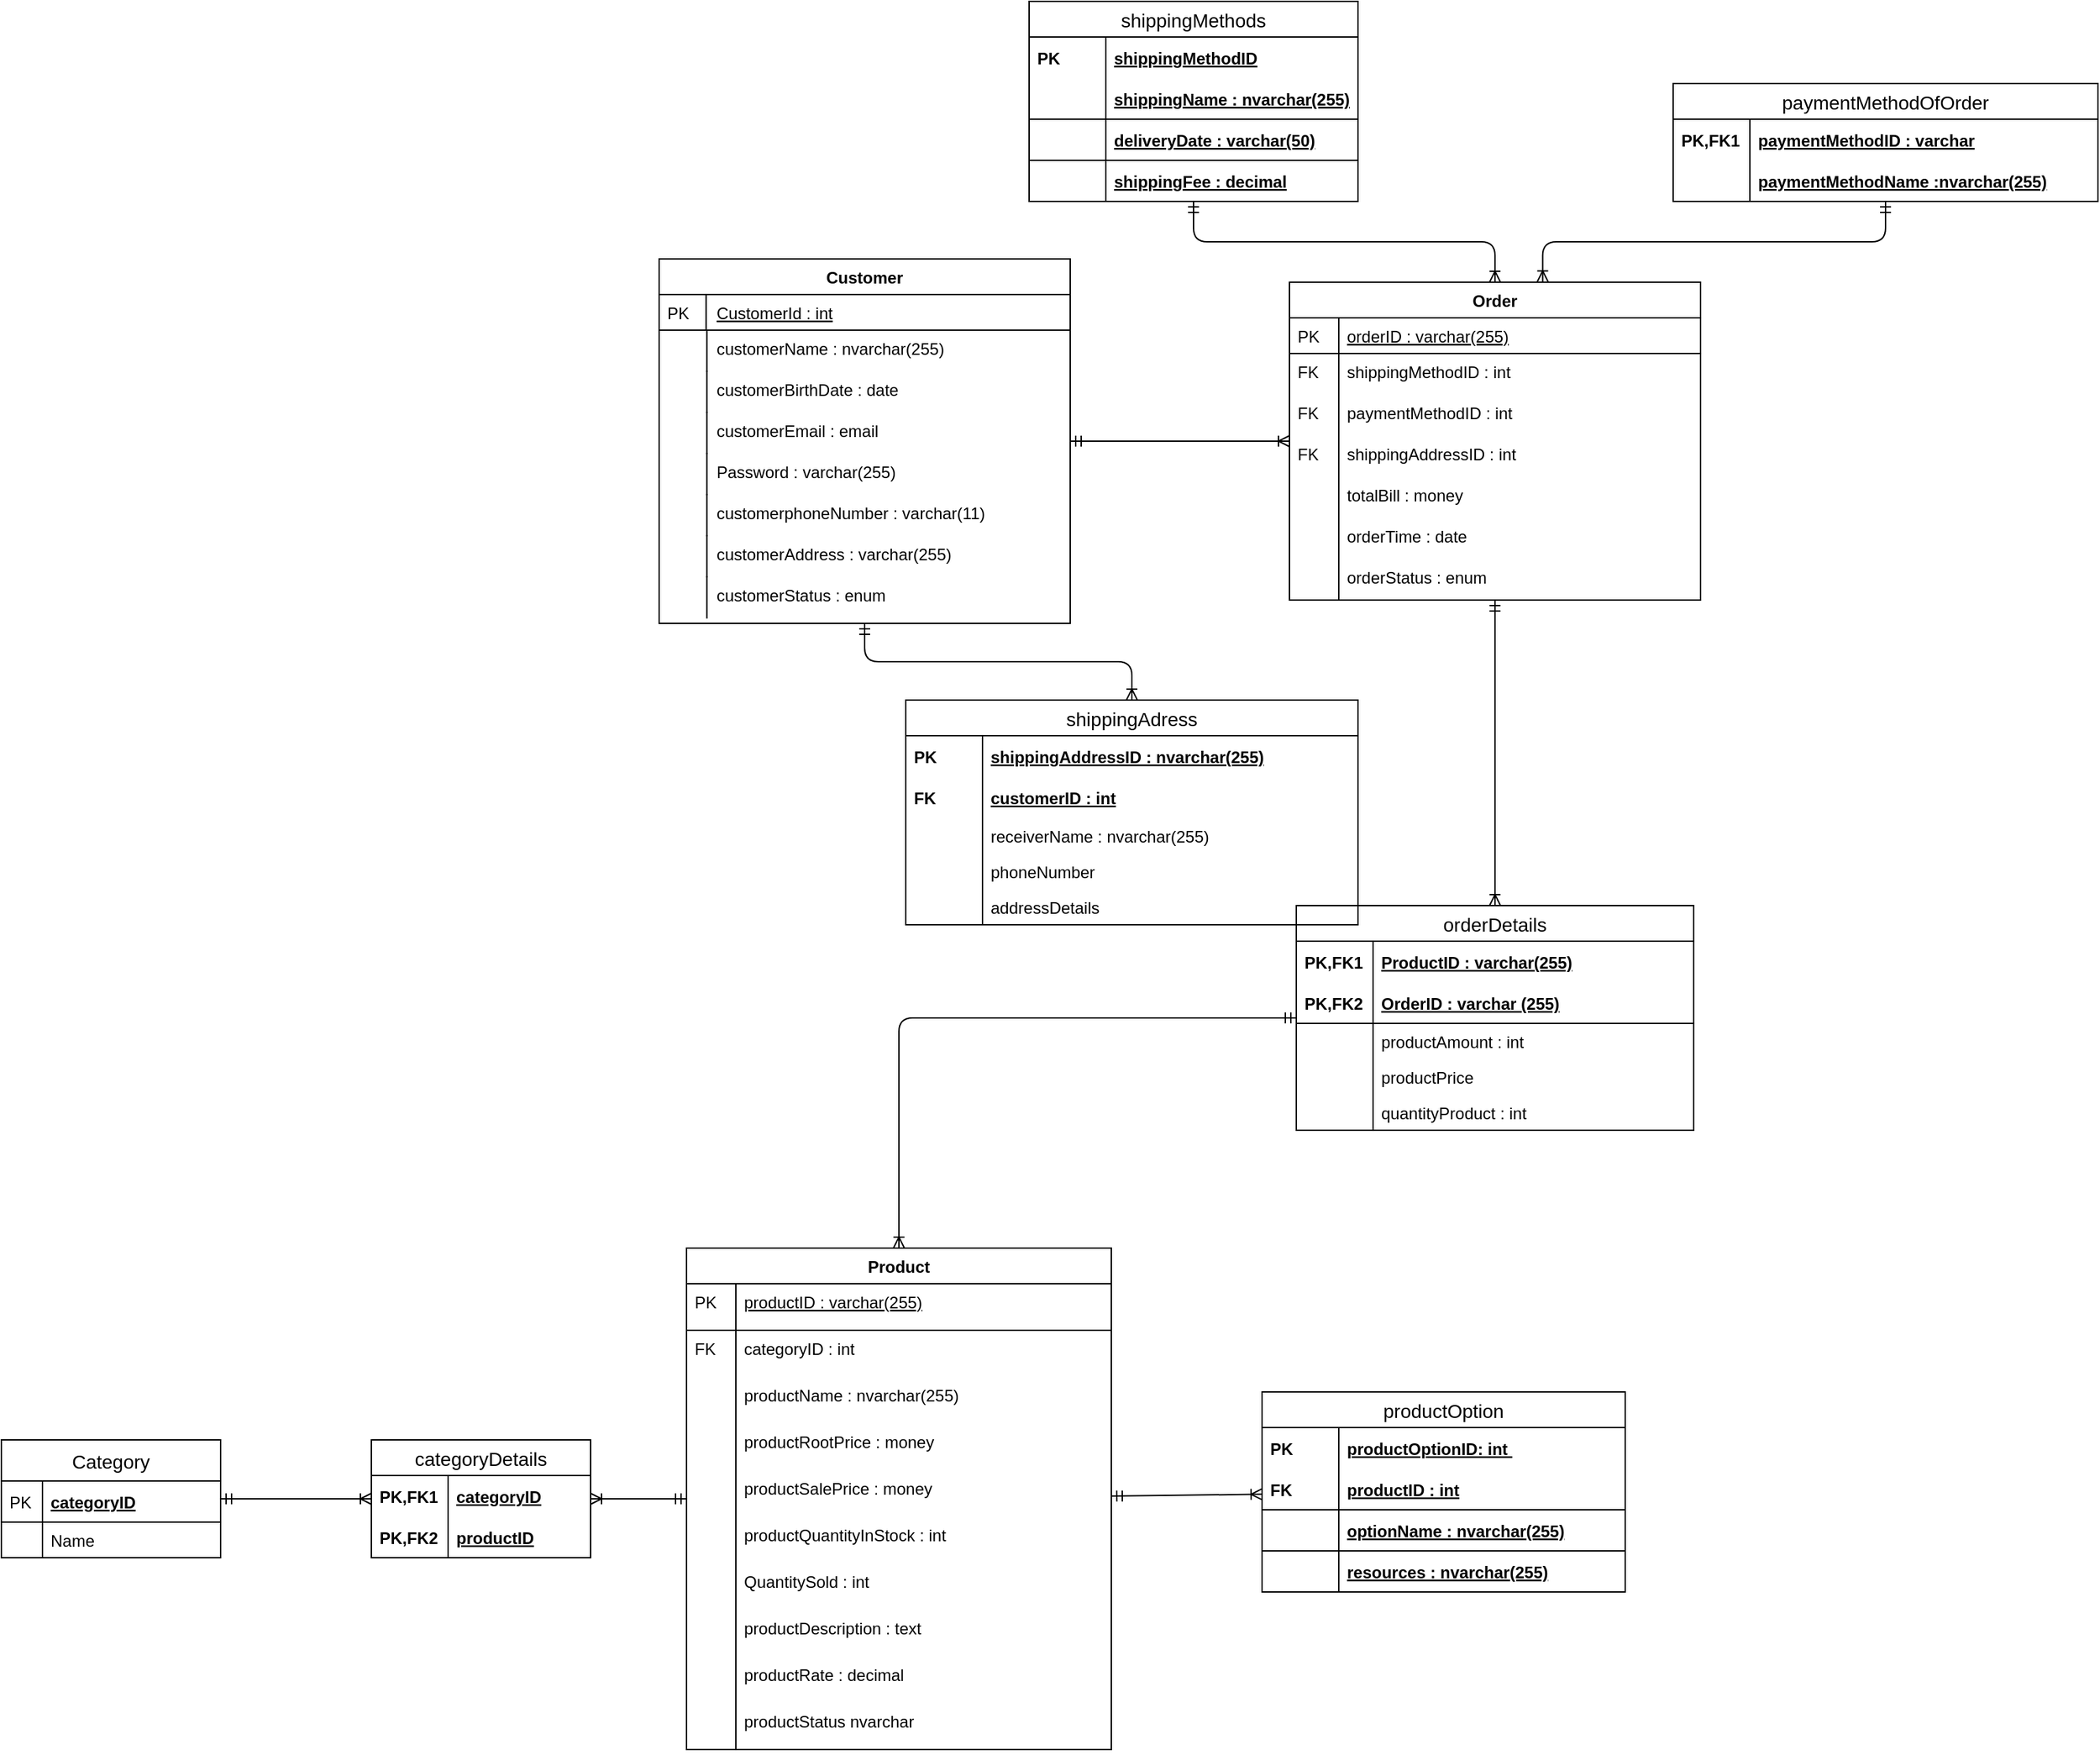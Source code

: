 <mxfile version="13.2.1" type="device"><diagram id="C5RBs43oDa-KdzZeNtuy" name="Page-1"><mxGraphModel dx="1865" dy="1749" grid="1" gridSize="10" guides="1" tooltips="1" connect="1" arrows="1" fold="1" page="1" pageScale="1" pageWidth="827" pageHeight="1169" math="0" shadow="0"><root><mxCell id="WIyWlLk6GJQsqaUBKTNV-0"/><mxCell id="WIyWlLk6GJQsqaUBKTNV-1" parent="WIyWlLk6GJQsqaUBKTNV-0"/><mxCell id="WMQGROiVIfGC3DNUxGDi-38" value="" style="fontSize=12;html=1;endArrow=ERoneToMany;startArrow=ERmandOne;" parent="WIyWlLk6GJQsqaUBKTNV-1" source="zkfFHV4jXpPFQw0GAbJ--64" target="WMQGROiVIfGC3DNUxGDi-5" edge="1"><mxGeometry width="100" height="100" relative="1" as="geometry"><mxPoint x="500" y="887.5" as="sourcePoint"/><mxPoint x="1130" y="753" as="targetPoint"/></mxGeometry></mxCell><mxCell id="WMQGROiVIfGC3DNUxGDi-39" value="" style="edgeStyle=orthogonalEdgeStyle;fontSize=12;html=1;endArrow=ERoneToMany;startArrow=ERmandOne;" parent="WIyWlLk6GJQsqaUBKTNV-1" source="zkfFHV4jXpPFQw0GAbJ--56" target="-E2E4TEvDusjsi0nTUUZ-124" edge="1"><mxGeometry width="100" height="100" relative="1" as="geometry"><mxPoint x="935" y="700" as="sourcePoint"/><mxPoint x="920" y="406" as="targetPoint"/></mxGeometry></mxCell><mxCell id="WMQGROiVIfGC3DNUxGDi-62" value="" style="edgeStyle=entityRelationEdgeStyle;fontSize=12;html=1;endArrow=ERoneToMany;startArrow=ERmandOne;" parent="WIyWlLk6GJQsqaUBKTNV-1" source="zkfFHV4jXpPFQw0GAbJ--51" target="zkfFHV4jXpPFQw0GAbJ--56" edge="1"><mxGeometry width="100" height="100" relative="1" as="geometry"><mxPoint x="340" y="265" as="sourcePoint"/><mxPoint x="340" y="529" as="targetPoint"/></mxGeometry></mxCell><mxCell id="PItpt4KASZyZcoR3BOEQ-0" value="" style="edgeStyle=orthogonalEdgeStyle;fontSize=12;html=1;endArrow=ERoneToMany;startArrow=ERmandOne;" parent="WIyWlLk6GJQsqaUBKTNV-1" source="okt9WT-uPwwBPnHvisgl-25" target="2pfRWvtpmBlhrLZadTby-12" edge="1"><mxGeometry width="100" height="100" relative="1" as="geometry"><mxPoint x="625" y="709" as="sourcePoint"/><mxPoint x="-70" y="805" as="targetPoint"/></mxGeometry></mxCell><mxCell id="PItpt4KASZyZcoR3BOEQ-1" value="" style="edgeStyle=orthogonalEdgeStyle;fontSize=12;html=1;endArrow=ERoneToMany;startArrow=ERmandOne;" parent="WIyWlLk6GJQsqaUBKTNV-1" source="-E2E4TEvDusjsi0nTUUZ-124" target="zkfFHV4jXpPFQw0GAbJ--64" edge="1"><mxGeometry width="100" height="100" relative="1" as="geometry"><mxPoint x="925" y="5" as="sourcePoint"/><mxPoint x="920" y="344" as="targetPoint"/></mxGeometry></mxCell><mxCell id="-EwZ09za-HjeW44qFJrd-81" value="" style="edgeStyle=orthogonalEdgeStyle;fontSize=12;html=1;endArrow=ERoneToMany;startArrow=ERmandOne;" parent="WIyWlLk6GJQsqaUBKTNV-1" source="okt9WT-uPwwBPnHvisgl-59" target="zkfFHV4jXpPFQw0GAbJ--56" edge="1"><mxGeometry width="100" height="100" relative="1" as="geometry"><mxPoint x="770" as="sourcePoint"/><mxPoint x="800" y="-150" as="targetPoint"/></mxGeometry></mxCell><mxCell id="-EwZ09za-HjeW44qFJrd-82" value="" style="edgeStyle=orthogonalEdgeStyle;fontSize=12;html=1;endArrow=ERoneToMany;startArrow=ERmandOne;entryX=0.616;entryY=-0.001;entryDx=0;entryDy=0;entryPerimeter=0;" parent="WIyWlLk6GJQsqaUBKTNV-1" source="-E2E4TEvDusjsi0nTUUZ-51" target="zkfFHV4jXpPFQw0GAbJ--56" edge="1"><mxGeometry width="100" height="100" relative="1" as="geometry"><mxPoint x="310" y="-457" as="sourcePoint"/><mxPoint x="620" y="-230" as="targetPoint"/></mxGeometry></mxCell><mxCell id="2pfRWvtpmBlhrLZadTby-19" value="" style="edgeStyle=entityRelationEdgeStyle;fontSize=12;html=1;endArrow=ERoneToMany;startArrow=ERmandOne;" parent="WIyWlLk6GJQsqaUBKTNV-1" source="zkfFHV4jXpPFQw0GAbJ--64" target="2pfRWvtpmBlhrLZadTby-12" edge="1"><mxGeometry width="100" height="100" relative="1" as="geometry"><mxPoint x="-200" y="815" as="sourcePoint"/><mxPoint x="-40" y="813" as="targetPoint"/></mxGeometry></mxCell><mxCell id="okt9WT-uPwwBPnHvisgl-59" value="shippingMethods" style="swimlane;fontStyle=0;childLayout=stackLayout;horizontal=1;startSize=26;horizontalStack=0;resizeParent=1;resizeParentMax=0;resizeLast=0;collapsible=1;marginBottom=0;align=center;fontSize=14;" parent="WIyWlLk6GJQsqaUBKTNV-1" vertex="1"><mxGeometry x="270" y="-430" width="240" height="146" as="geometry"/></mxCell><mxCell id="okt9WT-uPwwBPnHvisgl-60" value="shippingMethodID" style="shape=partialRectangle;top=0;left=0;right=0;bottom=0;align=left;verticalAlign=middle;fillColor=none;spacingLeft=60;spacingRight=4;overflow=hidden;rotatable=0;points=[[0,0.5],[1,0.5]];portConstraint=eastwest;dropTarget=0;fontStyle=5;fontSize=12;" parent="okt9WT-uPwwBPnHvisgl-59" vertex="1"><mxGeometry y="26" width="240" height="30" as="geometry"/></mxCell><mxCell id="okt9WT-uPwwBPnHvisgl-61" value="PK" style="shape=partialRectangle;fontStyle=1;top=0;left=0;bottom=0;fillColor=none;align=left;verticalAlign=middle;spacingLeft=4;spacingRight=4;overflow=hidden;rotatable=0;points=[];portConstraint=eastwest;part=1;fontSize=12;" parent="okt9WT-uPwwBPnHvisgl-60" vertex="1" connectable="0"><mxGeometry width="56" height="30" as="geometry"/></mxCell><mxCell id="-EwZ09za-HjeW44qFJrd-79" value="shippingName : nvarchar(255)" style="shape=partialRectangle;top=0;left=0;right=0;bottom=1;align=left;verticalAlign=middle;fillColor=none;spacingLeft=60;spacingRight=4;overflow=hidden;rotatable=0;points=[[0,0.5],[1,0.5]];portConstraint=eastwest;dropTarget=0;fontStyle=5;fontSize=12;" parent="okt9WT-uPwwBPnHvisgl-59" vertex="1"><mxGeometry y="56" width="240" height="30" as="geometry"/></mxCell><mxCell id="-EwZ09za-HjeW44qFJrd-80" value="" style="shape=partialRectangle;fontStyle=1;top=0;left=0;bottom=0;fillColor=none;align=left;verticalAlign=middle;spacingLeft=4;spacingRight=4;overflow=hidden;rotatable=0;points=[];portConstraint=eastwest;part=1;fontSize=12;" parent="-EwZ09za-HjeW44qFJrd-79" vertex="1" connectable="0"><mxGeometry width="56" height="30" as="geometry"/></mxCell><mxCell id="-EwZ09za-HjeW44qFJrd-71" value="deliveryDate : varchar(50)" style="shape=partialRectangle;top=0;left=0;right=0;bottom=1;align=left;verticalAlign=middle;fillColor=none;spacingLeft=60;spacingRight=4;overflow=hidden;rotatable=0;points=[[0,0.5],[1,0.5]];portConstraint=eastwest;dropTarget=0;fontStyle=5;fontSize=12;" parent="okt9WT-uPwwBPnHvisgl-59" vertex="1"><mxGeometry y="86" width="240" height="30" as="geometry"/></mxCell><mxCell id="-EwZ09za-HjeW44qFJrd-72" value="" style="shape=partialRectangle;fontStyle=1;top=0;left=0;bottom=0;fillColor=none;align=left;verticalAlign=middle;spacingLeft=4;spacingRight=4;overflow=hidden;rotatable=0;points=[];portConstraint=eastwest;part=1;fontSize=12;" parent="-EwZ09za-HjeW44qFJrd-71" vertex="1" connectable="0"><mxGeometry width="56" height="30" as="geometry"/></mxCell><mxCell id="FUwO6ib6-L_ln-9_Vh1s-7" value="shippingFee : decimal" style="shape=partialRectangle;top=0;left=0;right=0;bottom=1;align=left;verticalAlign=middle;fillColor=none;spacingLeft=60;spacingRight=4;overflow=hidden;rotatable=0;points=[[0,0.5],[1,0.5]];portConstraint=eastwest;dropTarget=0;fontStyle=5;fontSize=12;" parent="okt9WT-uPwwBPnHvisgl-59" vertex="1"><mxGeometry y="116" width="240" height="30" as="geometry"/></mxCell><mxCell id="FUwO6ib6-L_ln-9_Vh1s-8" value="" style="shape=partialRectangle;fontStyle=1;top=0;left=0;bottom=0;fillColor=none;align=left;verticalAlign=middle;spacingLeft=4;spacingRight=4;overflow=hidden;rotatable=0;points=[];portConstraint=eastwest;part=1;fontSize=12;" parent="FUwO6ib6-L_ln-9_Vh1s-7" vertex="1" connectable="0"><mxGeometry width="56" height="30" as="geometry"/></mxCell><mxCell id="-E2E4TEvDusjsi0nTUUZ-51" value="paymentMethodOfOrder" style="swimlane;fontStyle=0;childLayout=stackLayout;horizontal=1;startSize=26;horizontalStack=0;resizeParent=1;resizeParentMax=0;resizeLast=0;collapsible=1;marginBottom=0;align=center;fontSize=14;" parent="WIyWlLk6GJQsqaUBKTNV-1" vertex="1"><mxGeometry x="740" y="-370" width="310" height="86" as="geometry"/></mxCell><mxCell id="-E2E4TEvDusjsi0nTUUZ-52" value="paymentMethodID : varchar" style="shape=partialRectangle;top=0;left=0;right=0;bottom=0;align=left;verticalAlign=middle;fillColor=none;spacingLeft=60;spacingRight=4;overflow=hidden;rotatable=0;points=[[0,0.5],[1,0.5]];portConstraint=eastwest;dropTarget=0;fontStyle=5;fontSize=12;" parent="-E2E4TEvDusjsi0nTUUZ-51" vertex="1"><mxGeometry y="26" width="310" height="30" as="geometry"/></mxCell><mxCell id="-E2E4TEvDusjsi0nTUUZ-53" value="PK,FK1" style="shape=partialRectangle;fontStyle=1;top=0;left=0;bottom=0;fillColor=none;align=left;verticalAlign=middle;spacingLeft=4;spacingRight=4;overflow=hidden;rotatable=0;points=[];portConstraint=eastwest;part=1;fontSize=12;" parent="-E2E4TEvDusjsi0nTUUZ-52" vertex="1" connectable="0"><mxGeometry width="56" height="30" as="geometry"/></mxCell><mxCell id="-E2E4TEvDusjsi0nTUUZ-54" value="paymentMethodName :nvarchar(255)" style="shape=partialRectangle;top=0;left=0;right=0;bottom=1;align=left;verticalAlign=middle;fillColor=none;spacingLeft=60;spacingRight=4;overflow=hidden;rotatable=0;points=[[0,0.5],[1,0.5]];portConstraint=eastwest;dropTarget=0;fontStyle=5;fontSize=12;" parent="-E2E4TEvDusjsi0nTUUZ-51" vertex="1"><mxGeometry y="56" width="310" height="30" as="geometry"/></mxCell><mxCell id="-E2E4TEvDusjsi0nTUUZ-55" value="" style="shape=partialRectangle;fontStyle=1;top=0;left=0;bottom=0;fillColor=none;align=left;verticalAlign=middle;spacingLeft=4;spacingRight=4;overflow=hidden;rotatable=0;points=[];portConstraint=eastwest;part=1;fontSize=12;" parent="-E2E4TEvDusjsi0nTUUZ-54" vertex="1" connectable="0"><mxGeometry width="56" height="30" as="geometry"/></mxCell><mxCell id="-E2E4TEvDusjsi0nTUUZ-124" value="orderDetails" style="swimlane;fontStyle=0;childLayout=stackLayout;horizontal=1;startSize=26;horizontalStack=0;resizeParent=1;resizeParentMax=0;resizeLast=0;collapsible=1;marginBottom=0;align=center;fontSize=14;" parent="WIyWlLk6GJQsqaUBKTNV-1" vertex="1"><mxGeometry x="465" y="230" width="290" height="164" as="geometry"/></mxCell><mxCell id="-E2E4TEvDusjsi0nTUUZ-125" value="ProductID : varchar(255)" style="shape=partialRectangle;top=0;left=0;right=0;bottom=0;align=left;verticalAlign=middle;fillColor=none;spacingLeft=60;spacingRight=4;overflow=hidden;rotatable=0;points=[[0,0.5],[1,0.5]];portConstraint=eastwest;dropTarget=0;fontStyle=5;fontSize=12;" parent="-E2E4TEvDusjsi0nTUUZ-124" vertex="1"><mxGeometry y="26" width="290" height="30" as="geometry"/></mxCell><mxCell id="-E2E4TEvDusjsi0nTUUZ-126" value="PK,FK1" style="shape=partialRectangle;fontStyle=1;top=0;left=0;bottom=0;fillColor=none;align=left;verticalAlign=middle;spacingLeft=4;spacingRight=4;overflow=hidden;rotatable=0;points=[];portConstraint=eastwest;part=1;fontSize=12;" parent="-E2E4TEvDusjsi0nTUUZ-125" vertex="1" connectable="0"><mxGeometry width="56" height="30" as="geometry"/></mxCell><mxCell id="-E2E4TEvDusjsi0nTUUZ-127" value="OrderID : varchar (255)" style="shape=partialRectangle;top=0;left=0;right=0;bottom=1;align=left;verticalAlign=middle;fillColor=none;spacingLeft=60;spacingRight=4;overflow=hidden;rotatable=0;points=[[0,0.5],[1,0.5]];portConstraint=eastwest;dropTarget=0;fontStyle=5;fontSize=12;" parent="-E2E4TEvDusjsi0nTUUZ-124" vertex="1"><mxGeometry y="56" width="290" height="30" as="geometry"/></mxCell><mxCell id="-E2E4TEvDusjsi0nTUUZ-128" value="PK,FK2" style="shape=partialRectangle;fontStyle=1;top=0;left=0;bottom=0;fillColor=none;align=left;verticalAlign=middle;spacingLeft=4;spacingRight=4;overflow=hidden;rotatable=0;points=[];portConstraint=eastwest;part=1;fontSize=12;" parent="-E2E4TEvDusjsi0nTUUZ-127" vertex="1" connectable="0"><mxGeometry width="56" height="30" as="geometry"/></mxCell><mxCell id="-E2E4TEvDusjsi0nTUUZ-129" value="productAmount : int" style="shape=partialRectangle;top=0;left=0;right=0;bottom=0;align=left;verticalAlign=top;fillColor=none;spacingLeft=60;spacingRight=4;overflow=hidden;rotatable=0;points=[[0,0.5],[1,0.5]];portConstraint=eastwest;dropTarget=0;fontSize=12;" parent="-E2E4TEvDusjsi0nTUUZ-124" vertex="1"><mxGeometry y="86" width="290" height="26" as="geometry"/></mxCell><mxCell id="-E2E4TEvDusjsi0nTUUZ-130" value="" style="shape=partialRectangle;top=0;left=0;bottom=0;fillColor=none;align=left;verticalAlign=top;spacingLeft=4;spacingRight=4;overflow=hidden;rotatable=0;points=[];portConstraint=eastwest;part=1;fontSize=12;" parent="-E2E4TEvDusjsi0nTUUZ-129" vertex="1" connectable="0"><mxGeometry width="56" height="26" as="geometry"/></mxCell><mxCell id="-EwZ09za-HjeW44qFJrd-20" value="productPrice" style="shape=partialRectangle;top=0;left=0;right=0;bottom=0;align=left;verticalAlign=top;fillColor=none;spacingLeft=60;spacingRight=4;overflow=hidden;rotatable=0;points=[[0,0.5],[1,0.5]];portConstraint=eastwest;dropTarget=0;fontSize=12;" parent="-E2E4TEvDusjsi0nTUUZ-124" vertex="1"><mxGeometry y="112" width="290" height="26" as="geometry"/></mxCell><mxCell id="-EwZ09za-HjeW44qFJrd-21" value="" style="shape=partialRectangle;top=0;left=0;bottom=0;fillColor=none;align=left;verticalAlign=top;spacingLeft=4;spacingRight=4;overflow=hidden;rotatable=0;points=[];portConstraint=eastwest;part=1;fontSize=12;" parent="-EwZ09za-HjeW44qFJrd-20" vertex="1" connectable="0"><mxGeometry width="56" height="26" as="geometry"/></mxCell><mxCell id="MBhjTDGuM3HjheoDt1ay-8" value="quantityProduct : int " style="shape=partialRectangle;top=0;left=0;right=0;bottom=0;align=left;verticalAlign=top;fillColor=none;spacingLeft=60;spacingRight=4;overflow=hidden;rotatable=0;points=[[0,0.5],[1,0.5]];portConstraint=eastwest;dropTarget=0;fontSize=12;" parent="-E2E4TEvDusjsi0nTUUZ-124" vertex="1"><mxGeometry y="138" width="290" height="26" as="geometry"/></mxCell><mxCell id="MBhjTDGuM3HjheoDt1ay-9" value="" style="shape=partialRectangle;top=0;left=0;bottom=0;fillColor=none;align=left;verticalAlign=top;spacingLeft=4;spacingRight=4;overflow=hidden;rotatable=0;points=[];portConstraint=eastwest;part=1;fontSize=12;" parent="MBhjTDGuM3HjheoDt1ay-8" vertex="1" connectable="0"><mxGeometry width="56" height="26" as="geometry"/></mxCell><mxCell id="zkfFHV4jXpPFQw0GAbJ--64" value="Product" style="swimlane;fontStyle=1;childLayout=stackLayout;horizontal=1;startSize=26;horizontalStack=0;resizeParent=1;resizeLast=0;collapsible=1;marginBottom=0;rounded=0;shadow=0;strokeWidth=1;" parent="WIyWlLk6GJQsqaUBKTNV-1" vertex="1"><mxGeometry x="20" y="480" width="310" height="366" as="geometry"><mxRectangle x="260" y="270" width="160" height="26" as="alternateBounds"/></mxGeometry></mxCell><mxCell id="zkfFHV4jXpPFQw0GAbJ--65" value="productID : varchar(255)" style="shape=partialRectangle;top=0;left=0;right=0;bottom=1;align=left;verticalAlign=top;fillColor=none;spacingLeft=40;spacingRight=4;overflow=hidden;rotatable=0;points=[[0,0.5],[1,0.5]];portConstraint=eastwest;dropTarget=0;rounded=0;shadow=0;strokeWidth=1;fontStyle=4" parent="zkfFHV4jXpPFQw0GAbJ--64" vertex="1"><mxGeometry y="26" width="310" height="34" as="geometry"/></mxCell><mxCell id="zkfFHV4jXpPFQw0GAbJ--66" value="PK" style="shape=partialRectangle;top=0;left=0;bottom=0;fillColor=none;align=left;verticalAlign=top;spacingLeft=4;spacingRight=4;overflow=hidden;rotatable=0;points=[];portConstraint=eastwest;part=1;" parent="zkfFHV4jXpPFQw0GAbJ--65" vertex="1" connectable="0"><mxGeometry width="36" height="40.182" as="geometry"/></mxCell><mxCell id="-EwZ09za-HjeW44qFJrd-49" value="categoryID : int" style="shape=partialRectangle;top=0;left=0;right=0;bottom=0;align=left;verticalAlign=top;fillColor=none;spacingLeft=40;spacingRight=4;overflow=hidden;rotatable=0;points=[[0,0.5],[1,0.5]];portConstraint=eastwest;dropTarget=0;rounded=0;shadow=0;strokeWidth=1;" parent="zkfFHV4jXpPFQw0GAbJ--64" vertex="1"><mxGeometry y="60" width="310" height="34" as="geometry"/></mxCell><mxCell id="-EwZ09za-HjeW44qFJrd-50" value="FK" style="shape=partialRectangle;top=0;left=0;bottom=0;fillColor=none;align=left;verticalAlign=top;spacingLeft=4;spacingRight=4;overflow=hidden;rotatable=0;points=[];portConstraint=eastwest;part=1;" parent="-EwZ09za-HjeW44qFJrd-49" vertex="1" connectable="0"><mxGeometry width="36" height="34.0" as="geometry"/></mxCell><mxCell id="-EwZ09za-HjeW44qFJrd-51" value="productName : nvarchar(255)" style="shape=partialRectangle;top=0;left=0;right=0;bottom=0;align=left;verticalAlign=top;fillColor=none;spacingLeft=40;spacingRight=4;overflow=hidden;rotatable=0;points=[[0,0.5],[1,0.5]];portConstraint=eastwest;dropTarget=0;rounded=0;shadow=0;strokeWidth=1;" parent="zkfFHV4jXpPFQw0GAbJ--64" vertex="1"><mxGeometry y="94" width="310" height="34" as="geometry"/></mxCell><mxCell id="-EwZ09za-HjeW44qFJrd-52" value="" style="shape=partialRectangle;top=0;left=0;bottom=0;fillColor=none;align=left;verticalAlign=top;spacingLeft=4;spacingRight=4;overflow=hidden;rotatable=0;points=[];portConstraint=eastwest;part=1;" parent="-EwZ09za-HjeW44qFJrd-51" vertex="1" connectable="0"><mxGeometry width="36" height="34.0" as="geometry"/></mxCell><mxCell id="-EwZ09za-HjeW44qFJrd-53" value="productRootPrice : money" style="shape=partialRectangle;top=0;left=0;right=0;bottom=0;align=left;verticalAlign=top;fillColor=none;spacingLeft=40;spacingRight=4;overflow=hidden;rotatable=0;points=[[0,0.5],[1,0.5]];portConstraint=eastwest;dropTarget=0;rounded=0;shadow=0;strokeWidth=1;" parent="zkfFHV4jXpPFQw0GAbJ--64" vertex="1"><mxGeometry y="128" width="310" height="34" as="geometry"/></mxCell><mxCell id="-EwZ09za-HjeW44qFJrd-54" value="" style="shape=partialRectangle;top=0;left=0;bottom=0;fillColor=none;align=left;verticalAlign=top;spacingLeft=4;spacingRight=4;overflow=hidden;rotatable=0;points=[];portConstraint=eastwest;part=1;" parent="-EwZ09za-HjeW44qFJrd-53" vertex="1" connectable="0"><mxGeometry width="36" height="34.0" as="geometry"/></mxCell><mxCell id="-EwZ09za-HjeW44qFJrd-57" value="productSalePrice : money" style="shape=partialRectangle;top=0;left=0;right=0;bottom=0;align=left;verticalAlign=top;fillColor=none;spacingLeft=40;spacingRight=4;overflow=hidden;rotatable=0;points=[[0,0.5],[1,0.5]];portConstraint=eastwest;dropTarget=0;rounded=0;shadow=0;strokeWidth=1;" parent="zkfFHV4jXpPFQw0GAbJ--64" vertex="1"><mxGeometry y="162" width="310" height="34" as="geometry"/></mxCell><mxCell id="-EwZ09za-HjeW44qFJrd-58" value="" style="shape=partialRectangle;top=0;left=0;bottom=0;fillColor=none;align=left;verticalAlign=top;spacingLeft=4;spacingRight=4;overflow=hidden;rotatable=0;points=[];portConstraint=eastwest;part=1;" parent="-EwZ09za-HjeW44qFJrd-57" vertex="1" connectable="0"><mxGeometry width="36" height="34.0" as="geometry"/></mxCell><mxCell id="-EwZ09za-HjeW44qFJrd-59" value="productQuantityInStock : int" style="shape=partialRectangle;top=0;left=0;right=0;bottom=0;align=left;verticalAlign=top;fillColor=none;spacingLeft=40;spacingRight=4;overflow=hidden;rotatable=0;points=[[0,0.5],[1,0.5]];portConstraint=eastwest;dropTarget=0;rounded=0;shadow=0;strokeWidth=1;" parent="zkfFHV4jXpPFQw0GAbJ--64" vertex="1"><mxGeometry y="196" width="310" height="34" as="geometry"/></mxCell><mxCell id="-EwZ09za-HjeW44qFJrd-60" value="" style="shape=partialRectangle;top=0;left=0;bottom=0;fillColor=none;align=left;verticalAlign=top;spacingLeft=4;spacingRight=4;overflow=hidden;rotatable=0;points=[];portConstraint=eastwest;part=1;" parent="-EwZ09za-HjeW44qFJrd-59" vertex="1" connectable="0"><mxGeometry width="36" height="34.0" as="geometry"/></mxCell><mxCell id="-EwZ09za-HjeW44qFJrd-61" value="QuantitySold : int " style="shape=partialRectangle;top=0;left=0;right=0;bottom=0;align=left;verticalAlign=top;fillColor=none;spacingLeft=40;spacingRight=4;overflow=hidden;rotatable=0;points=[[0,0.5],[1,0.5]];portConstraint=eastwest;dropTarget=0;rounded=0;shadow=0;strokeWidth=1;" parent="zkfFHV4jXpPFQw0GAbJ--64" vertex="1"><mxGeometry y="230" width="310" height="34" as="geometry"/></mxCell><mxCell id="-EwZ09za-HjeW44qFJrd-62" value="" style="shape=partialRectangle;top=0;left=0;bottom=0;fillColor=none;align=left;verticalAlign=top;spacingLeft=4;spacingRight=4;overflow=hidden;rotatable=0;points=[];portConstraint=eastwest;part=1;" parent="-EwZ09za-HjeW44qFJrd-61" vertex="1" connectable="0"><mxGeometry width="36" height="34.0" as="geometry"/></mxCell><mxCell id="-EwZ09za-HjeW44qFJrd-63" value="productDescription : text" style="shape=partialRectangle;top=0;left=0;right=0;bottom=0;align=left;verticalAlign=top;fillColor=none;spacingLeft=40;spacingRight=4;overflow=hidden;rotatable=0;points=[[0,0.5],[1,0.5]];portConstraint=eastwest;dropTarget=0;rounded=0;shadow=0;strokeWidth=1;" parent="zkfFHV4jXpPFQw0GAbJ--64" vertex="1"><mxGeometry y="264" width="310" height="34" as="geometry"/></mxCell><mxCell id="-EwZ09za-HjeW44qFJrd-64" value="" style="shape=partialRectangle;top=0;left=0;bottom=0;fillColor=none;align=left;verticalAlign=top;spacingLeft=4;spacingRight=4;overflow=hidden;rotatable=0;points=[];portConstraint=eastwest;part=1;" parent="-EwZ09za-HjeW44qFJrd-63" vertex="1" connectable="0"><mxGeometry width="36" height="34.0" as="geometry"/></mxCell><mxCell id="-EwZ09za-HjeW44qFJrd-65" value="productRate : decimal" style="shape=partialRectangle;top=0;left=0;right=0;bottom=0;align=left;verticalAlign=top;fillColor=none;spacingLeft=40;spacingRight=4;overflow=hidden;rotatable=0;points=[[0,0.5],[1,0.5]];portConstraint=eastwest;dropTarget=0;rounded=0;shadow=0;strokeWidth=1;" parent="zkfFHV4jXpPFQw0GAbJ--64" vertex="1"><mxGeometry y="298" width="310" height="34" as="geometry"/></mxCell><mxCell id="-EwZ09za-HjeW44qFJrd-66" value="" style="shape=partialRectangle;top=0;left=0;bottom=0;fillColor=none;align=left;verticalAlign=top;spacingLeft=4;spacingRight=4;overflow=hidden;rotatable=0;points=[];portConstraint=eastwest;part=1;" parent="-EwZ09za-HjeW44qFJrd-65" vertex="1" connectable="0"><mxGeometry width="36" height="34.0" as="geometry"/></mxCell><mxCell id="-EwZ09za-HjeW44qFJrd-67" value="productStatus nvarchar" style="shape=partialRectangle;top=0;left=0;right=0;bottom=0;align=left;verticalAlign=top;fillColor=none;spacingLeft=40;spacingRight=4;overflow=hidden;rotatable=0;points=[[0,0.5],[1,0.5]];portConstraint=eastwest;dropTarget=0;rounded=0;shadow=0;strokeWidth=1;" parent="zkfFHV4jXpPFQw0GAbJ--64" vertex="1"><mxGeometry y="332" width="310" height="34" as="geometry"/></mxCell><mxCell id="-EwZ09za-HjeW44qFJrd-68" value="" style="shape=partialRectangle;top=0;left=0;bottom=0;fillColor=none;align=left;verticalAlign=top;spacingLeft=4;spacingRight=4;overflow=hidden;rotatable=0;points=[];portConstraint=eastwest;part=1;" parent="-EwZ09za-HjeW44qFJrd-67" vertex="1" connectable="0"><mxGeometry width="36" height="34.0" as="geometry"/></mxCell><mxCell id="WMQGROiVIfGC3DNUxGDi-5" value="productOption" style="swimlane;fontStyle=0;childLayout=stackLayout;horizontal=1;startSize=26;horizontalStack=0;resizeParent=1;resizeParentMax=0;resizeLast=0;collapsible=1;marginBottom=0;align=center;fontSize=14;" parent="WIyWlLk6GJQsqaUBKTNV-1" vertex="1"><mxGeometry x="440" y="585" width="265" height="146" as="geometry"/></mxCell><mxCell id="WMQGROiVIfGC3DNUxGDi-6" value="productOptionID: int " style="shape=partialRectangle;top=0;left=0;right=0;bottom=0;align=left;verticalAlign=middle;fillColor=none;spacingLeft=60;spacingRight=4;overflow=hidden;rotatable=0;points=[[0,0.5],[1,0.5]];portConstraint=eastwest;dropTarget=0;fontStyle=5;fontSize=12;" parent="WMQGROiVIfGC3DNUxGDi-5" vertex="1"><mxGeometry y="26" width="265" height="30" as="geometry"/></mxCell><mxCell id="WMQGROiVIfGC3DNUxGDi-7" value="PK" style="shape=partialRectangle;fontStyle=1;top=0;left=0;bottom=0;fillColor=none;align=left;verticalAlign=middle;spacingLeft=4;spacingRight=4;overflow=hidden;rotatable=0;points=[];portConstraint=eastwest;part=1;fontSize=12;" parent="WMQGROiVIfGC3DNUxGDi-6" vertex="1" connectable="0"><mxGeometry width="56" height="30" as="geometry"/></mxCell><mxCell id="WMQGROiVIfGC3DNUxGDi-8" value="productID : int" style="shape=partialRectangle;top=0;left=0;right=0;bottom=1;align=left;verticalAlign=middle;fillColor=none;spacingLeft=60;spacingRight=4;overflow=hidden;rotatable=0;points=[[0,0.5],[1,0.5]];portConstraint=eastwest;dropTarget=0;fontStyle=5;fontSize=12;" parent="WMQGROiVIfGC3DNUxGDi-5" vertex="1"><mxGeometry y="56" width="265" height="30" as="geometry"/></mxCell><mxCell id="WMQGROiVIfGC3DNUxGDi-9" value="FK" style="shape=partialRectangle;fontStyle=1;top=0;left=0;bottom=0;fillColor=none;align=left;verticalAlign=middle;spacingLeft=4;spacingRight=4;overflow=hidden;rotatable=0;points=[];portConstraint=eastwest;part=1;fontSize=12;" parent="WMQGROiVIfGC3DNUxGDi-8" vertex="1" connectable="0"><mxGeometry width="56" height="30" as="geometry"/></mxCell><mxCell id="-EwZ09za-HjeW44qFJrd-45" value="optionName : nvarchar(255)" style="shape=partialRectangle;top=0;left=0;right=0;bottom=1;align=left;verticalAlign=middle;fillColor=none;spacingLeft=60;spacingRight=4;overflow=hidden;rotatable=0;points=[[0,0.5],[1,0.5]];portConstraint=eastwest;dropTarget=0;fontStyle=5;fontSize=12;" parent="WMQGROiVIfGC3DNUxGDi-5" vertex="1"><mxGeometry y="86" width="265" height="30" as="geometry"/></mxCell><mxCell id="-EwZ09za-HjeW44qFJrd-46" value="" style="shape=partialRectangle;fontStyle=1;top=0;left=0;bottom=0;fillColor=none;align=left;verticalAlign=middle;spacingLeft=4;spacingRight=4;overflow=hidden;rotatable=0;points=[];portConstraint=eastwest;part=1;fontSize=12;" parent="-EwZ09za-HjeW44qFJrd-45" vertex="1" connectable="0"><mxGeometry width="56" height="30" as="geometry"/></mxCell><mxCell id="-EwZ09za-HjeW44qFJrd-47" value="resources : nvarchar(255)" style="shape=partialRectangle;top=0;left=0;right=0;bottom=1;align=left;verticalAlign=middle;fillColor=none;spacingLeft=60;spacingRight=4;overflow=hidden;rotatable=0;points=[[0,0.5],[1,0.5]];portConstraint=eastwest;dropTarget=0;fontStyle=5;fontSize=12;" parent="WMQGROiVIfGC3DNUxGDi-5" vertex="1"><mxGeometry y="116" width="265" height="30" as="geometry"/></mxCell><mxCell id="-EwZ09za-HjeW44qFJrd-48" value="" style="shape=partialRectangle;fontStyle=1;top=0;left=0;bottom=0;fillColor=none;align=left;verticalAlign=middle;spacingLeft=4;spacingRight=4;overflow=hidden;rotatable=0;points=[];portConstraint=eastwest;part=1;fontSize=12;" parent="-EwZ09za-HjeW44qFJrd-47" vertex="1" connectable="0"><mxGeometry width="56" height="30" as="geometry"/></mxCell><mxCell id="2pfRWvtpmBlhrLZadTby-12" value="categoryDetails" style="swimlane;fontStyle=0;childLayout=stackLayout;horizontal=1;startSize=26;horizontalStack=0;resizeParent=1;resizeParentMax=0;resizeLast=0;collapsible=1;marginBottom=0;align=center;fontSize=14;" parent="WIyWlLk6GJQsqaUBKTNV-1" vertex="1"><mxGeometry x="-210" y="620" width="160" height="86" as="geometry"/></mxCell><mxCell id="2pfRWvtpmBlhrLZadTby-13" value="categoryID" style="shape=partialRectangle;top=0;left=0;right=0;bottom=0;align=left;verticalAlign=middle;fillColor=none;spacingLeft=60;spacingRight=4;overflow=hidden;rotatable=0;points=[[0,0.5],[1,0.5]];portConstraint=eastwest;dropTarget=0;fontStyle=5;fontSize=12;" parent="2pfRWvtpmBlhrLZadTby-12" vertex="1"><mxGeometry y="26" width="160" height="30" as="geometry"/></mxCell><mxCell id="2pfRWvtpmBlhrLZadTby-14" value="PK,FK1" style="shape=partialRectangle;fontStyle=1;top=0;left=0;bottom=0;fillColor=none;align=left;verticalAlign=middle;spacingLeft=4;spacingRight=4;overflow=hidden;rotatable=0;points=[];portConstraint=eastwest;part=1;fontSize=12;" parent="2pfRWvtpmBlhrLZadTby-13" vertex="1" connectable="0"><mxGeometry width="56" height="30" as="geometry"/></mxCell><mxCell id="2pfRWvtpmBlhrLZadTby-15" value="productID" style="shape=partialRectangle;top=0;left=0;right=0;bottom=1;align=left;verticalAlign=middle;fillColor=none;spacingLeft=60;spacingRight=4;overflow=hidden;rotatable=0;points=[[0,0.5],[1,0.5]];portConstraint=eastwest;dropTarget=0;fontStyle=5;fontSize=12;" parent="2pfRWvtpmBlhrLZadTby-12" vertex="1"><mxGeometry y="56" width="160" height="30" as="geometry"/></mxCell><mxCell id="2pfRWvtpmBlhrLZadTby-16" value="PK,FK2" style="shape=partialRectangle;fontStyle=1;top=0;left=0;bottom=0;fillColor=none;align=left;verticalAlign=middle;spacingLeft=4;spacingRight=4;overflow=hidden;rotatable=0;points=[];portConstraint=eastwest;part=1;fontSize=12;" parent="2pfRWvtpmBlhrLZadTby-15" vertex="1" connectable="0"><mxGeometry width="56" height="30" as="geometry"/></mxCell><mxCell id="okt9WT-uPwwBPnHvisgl-25" value="Category" style="swimlane;fontStyle=0;childLayout=stackLayout;horizontal=1;startSize=30;horizontalStack=0;resizeParent=1;resizeParentMax=0;resizeLast=0;collapsible=1;marginBottom=0;align=center;fontSize=14;" parent="WIyWlLk6GJQsqaUBKTNV-1" vertex="1"><mxGeometry x="-480" y="620" width="160" height="86" as="geometry"/></mxCell><mxCell id="okt9WT-uPwwBPnHvisgl-26" value="categoryID" style="shape=partialRectangle;top=0;left=0;right=0;bottom=1;align=left;verticalAlign=middle;fillColor=none;spacingLeft=34;spacingRight=4;overflow=hidden;rotatable=0;points=[[0,0.5],[1,0.5]];portConstraint=eastwest;dropTarget=0;fontStyle=5;fontSize=12;" parent="okt9WT-uPwwBPnHvisgl-25" vertex="1"><mxGeometry y="30" width="160" height="30" as="geometry"/></mxCell><mxCell id="okt9WT-uPwwBPnHvisgl-27" value="PK" style="shape=partialRectangle;top=0;left=0;bottom=0;fillColor=none;align=left;verticalAlign=middle;spacingLeft=4;spacingRight=4;overflow=hidden;rotatable=0;points=[];portConstraint=eastwest;part=1;fontSize=12;" parent="okt9WT-uPwwBPnHvisgl-26" vertex="1" connectable="0"><mxGeometry width="30" height="30" as="geometry"/></mxCell><mxCell id="Cj2ergf3xtA8pvGuoP8G-0" value="Name" style="shape=partialRectangle;top=0;left=0;right=0;bottom=0;align=left;verticalAlign=top;fillColor=none;spacingLeft=34;spacingRight=4;overflow=hidden;rotatable=0;points=[[0,0.5],[1,0.5]];portConstraint=eastwest;dropTarget=0;fontSize=12;" parent="okt9WT-uPwwBPnHvisgl-25" vertex="1"><mxGeometry y="60" width="160" height="26" as="geometry"/></mxCell><mxCell id="Cj2ergf3xtA8pvGuoP8G-1" value="" style="shape=partialRectangle;top=0;left=0;bottom=0;fillColor=none;align=left;verticalAlign=top;spacingLeft=4;spacingRight=4;overflow=hidden;rotatable=0;points=[];portConstraint=eastwest;part=1;fontSize=12;" parent="Cj2ergf3xtA8pvGuoP8G-0" vertex="1" connectable="0"><mxGeometry width="30" height="26" as="geometry"/></mxCell><mxCell id="zkfFHV4jXpPFQw0GAbJ--56" value="Order" style="swimlane;fontStyle=1;childLayout=stackLayout;horizontal=1;startSize=26;horizontalStack=0;resizeParent=1;resizeLast=0;collapsible=1;marginBottom=0;rounded=0;shadow=0;strokeWidth=1;" parent="WIyWlLk6GJQsqaUBKTNV-1" vertex="1"><mxGeometry x="460" y="-225" width="300" height="232" as="geometry"><mxRectangle x="260" y="80" width="160" height="26" as="alternateBounds"/></mxGeometry></mxCell><mxCell id="zkfFHV4jXpPFQw0GAbJ--57" value="orderID : varchar(255)" style="shape=partialRectangle;top=0;left=0;right=0;bottom=1;align=left;verticalAlign=top;fillColor=none;spacingLeft=40;spacingRight=4;overflow=hidden;rotatable=0;points=[[0,0.5],[1,0.5]];portConstraint=eastwest;dropTarget=0;rounded=0;shadow=0;strokeWidth=1;fontStyle=4" parent="zkfFHV4jXpPFQw0GAbJ--56" vertex="1"><mxGeometry y="26" width="300" height="26" as="geometry"/></mxCell><mxCell id="zkfFHV4jXpPFQw0GAbJ--58" value="PK" style="shape=partialRectangle;top=0;left=0;bottom=0;fillColor=none;align=left;verticalAlign=top;spacingLeft=4;spacingRight=4;overflow=hidden;rotatable=0;points=[];portConstraint=eastwest;part=1;" parent="zkfFHV4jXpPFQw0GAbJ--57" vertex="1" connectable="0"><mxGeometry width="36" height="26" as="geometry"/></mxCell><mxCell id="-EwZ09za-HjeW44qFJrd-25" value="shippingMethodID : int" style="shape=partialRectangle;top=0;left=0;right=0;bottom=0;align=left;verticalAlign=top;fillColor=none;spacingLeft=40;spacingRight=4;overflow=hidden;rotatable=0;points=[[0,0.5],[1,0.5]];portConstraint=eastwest;dropTarget=0;rounded=0;shadow=0;strokeWidth=1;" parent="zkfFHV4jXpPFQw0GAbJ--56" vertex="1"><mxGeometry y="52" width="300" height="30" as="geometry"/></mxCell><mxCell id="-EwZ09za-HjeW44qFJrd-26" value="FK" style="shape=partialRectangle;top=0;left=0;bottom=0;fillColor=none;align=left;verticalAlign=top;spacingLeft=4;spacingRight=4;overflow=hidden;rotatable=0;points=[];portConstraint=eastwest;part=1;" parent="-EwZ09za-HjeW44qFJrd-25" vertex="1" connectable="0"><mxGeometry width="36" height="30.0" as="geometry"/></mxCell><mxCell id="-EwZ09za-HjeW44qFJrd-27" value="paymentMethodID : int" style="shape=partialRectangle;top=0;left=0;right=0;bottom=0;align=left;verticalAlign=top;fillColor=none;spacingLeft=40;spacingRight=4;overflow=hidden;rotatable=0;points=[[0,0.5],[1,0.5]];portConstraint=eastwest;dropTarget=0;rounded=0;shadow=0;strokeWidth=1;" parent="zkfFHV4jXpPFQw0GAbJ--56" vertex="1"><mxGeometry y="82" width="300" height="30" as="geometry"/></mxCell><mxCell id="-EwZ09za-HjeW44qFJrd-28" value="FK" style="shape=partialRectangle;top=0;left=0;bottom=0;fillColor=none;align=left;verticalAlign=top;spacingLeft=4;spacingRight=4;overflow=hidden;rotatable=0;points=[];portConstraint=eastwest;part=1;" parent="-EwZ09za-HjeW44qFJrd-27" vertex="1" connectable="0"><mxGeometry width="36" height="30.0" as="geometry"/></mxCell><mxCell id="-EwZ09za-HjeW44qFJrd-43" value="shippingAddressID : int" style="shape=partialRectangle;top=0;left=0;right=0;bottom=0;align=left;verticalAlign=top;fillColor=none;spacingLeft=40;spacingRight=4;overflow=hidden;rotatable=0;points=[[0,0.5],[1,0.5]];portConstraint=eastwest;dropTarget=0;rounded=0;shadow=0;strokeWidth=1;" parent="zkfFHV4jXpPFQw0GAbJ--56" vertex="1"><mxGeometry y="112" width="300" height="30" as="geometry"/></mxCell><mxCell id="-EwZ09za-HjeW44qFJrd-44" value="FK" style="shape=partialRectangle;top=0;left=0;bottom=0;fillColor=none;align=left;verticalAlign=top;spacingLeft=4;spacingRight=4;overflow=hidden;rotatable=0;points=[];portConstraint=eastwest;part=1;" parent="-EwZ09za-HjeW44qFJrd-43" vertex="1" connectable="0"><mxGeometry width="36" height="30.0" as="geometry"/></mxCell><mxCell id="-EwZ09za-HjeW44qFJrd-29" value="totalBill : money" style="shape=partialRectangle;top=0;left=0;right=0;bottom=0;align=left;verticalAlign=top;fillColor=none;spacingLeft=40;spacingRight=4;overflow=hidden;rotatable=0;points=[[0,0.5],[1,0.5]];portConstraint=eastwest;dropTarget=0;rounded=0;shadow=0;strokeWidth=1;" parent="zkfFHV4jXpPFQw0GAbJ--56" vertex="1"><mxGeometry y="142" width="300" height="30" as="geometry"/></mxCell><mxCell id="-EwZ09za-HjeW44qFJrd-30" value="" style="shape=partialRectangle;top=0;left=0;bottom=0;fillColor=none;align=left;verticalAlign=top;spacingLeft=4;spacingRight=4;overflow=hidden;rotatable=0;points=[];portConstraint=eastwest;part=1;" parent="-EwZ09za-HjeW44qFJrd-29" vertex="1" connectable="0"><mxGeometry width="36" height="30.0" as="geometry"/></mxCell><mxCell id="2pfRWvtpmBlhrLZadTby-5" value="orderTime : date" style="shape=partialRectangle;top=0;left=0;right=0;bottom=0;align=left;verticalAlign=top;fillColor=none;spacingLeft=40;spacingRight=4;overflow=hidden;rotatable=0;points=[[0,0.5],[1,0.5]];portConstraint=eastwest;dropTarget=0;rounded=0;shadow=0;strokeWidth=1;" parent="zkfFHV4jXpPFQw0GAbJ--56" vertex="1"><mxGeometry y="172" width="300" height="30" as="geometry"/></mxCell><mxCell id="2pfRWvtpmBlhrLZadTby-6" value="" style="shape=partialRectangle;top=0;left=0;bottom=0;fillColor=none;align=left;verticalAlign=top;spacingLeft=4;spacingRight=4;overflow=hidden;rotatable=0;points=[];portConstraint=eastwest;part=1;" parent="2pfRWvtpmBlhrLZadTby-5" vertex="1" connectable="0"><mxGeometry width="36" height="30.0" as="geometry"/></mxCell><mxCell id="-EwZ09za-HjeW44qFJrd-41" value="orderStatus : enum" style="shape=partialRectangle;top=0;left=0;right=0;bottom=0;align=left;verticalAlign=top;fillColor=none;spacingLeft=40;spacingRight=4;overflow=hidden;rotatable=0;points=[[0,0.5],[1,0.5]];portConstraint=eastwest;dropTarget=0;rounded=0;shadow=0;strokeWidth=1;" parent="zkfFHV4jXpPFQw0GAbJ--56" vertex="1"><mxGeometry y="202" width="300" height="30" as="geometry"/></mxCell><mxCell id="-EwZ09za-HjeW44qFJrd-42" value="" style="shape=partialRectangle;top=0;left=0;bottom=0;fillColor=none;align=left;verticalAlign=top;spacingLeft=4;spacingRight=4;overflow=hidden;rotatable=0;points=[];portConstraint=eastwest;part=1;" parent="-EwZ09za-HjeW44qFJrd-41" vertex="1" connectable="0"><mxGeometry width="36" height="30.0" as="geometry"/></mxCell><mxCell id="WMQGROiVIfGC3DNUxGDi-54" value="" style="edgeStyle=orthogonalEdgeStyle;fontSize=12;html=1;endArrow=ERoneToMany;startArrow=ERmandOne;" parent="WIyWlLk6GJQsqaUBKTNV-1" source="zkfFHV4jXpPFQw0GAbJ--51" target="-E2E4TEvDusjsi0nTUUZ-11" edge="1"><mxGeometry width="100" height="100" relative="1" as="geometry"><mxPoint x="240" y="686" as="sourcePoint"/><mxPoint x="-140" y="-150" as="targetPoint"/></mxGeometry></mxCell><mxCell id="zkfFHV4jXpPFQw0GAbJ--51" value="Customer" style="swimlane;fontStyle=1;childLayout=stackLayout;horizontal=1;startSize=26;horizontalStack=0;resizeParent=1;resizeLast=0;collapsible=1;marginBottom=0;rounded=0;shadow=0;strokeWidth=1;" parent="WIyWlLk6GJQsqaUBKTNV-1" vertex="1"><mxGeometry y="-242" width="300" height="266" as="geometry"><mxRectangle x="20" y="80" width="160" height="26" as="alternateBounds"/></mxGeometry></mxCell><mxCell id="zkfFHV4jXpPFQw0GAbJ--52" value="CustomerId : int" style="shape=partialRectangle;top=0;left=0;right=0;bottom=1;align=left;verticalAlign=top;fillColor=none;spacingLeft=40;spacingRight=4;overflow=hidden;rotatable=0;points=[[0,0.5],[1,0.5]];portConstraint=eastwest;dropTarget=0;rounded=0;shadow=0;strokeWidth=1;fontStyle=4" parent="zkfFHV4jXpPFQw0GAbJ--51" vertex="1"><mxGeometry y="26" width="300" height="26" as="geometry"/></mxCell><mxCell id="zkfFHV4jXpPFQw0GAbJ--53" value="PK" style="shape=partialRectangle;top=0;left=0;bottom=0;fillColor=none;align=left;verticalAlign=top;spacingLeft=4;spacingRight=4;overflow=hidden;rotatable=0;points=[];portConstraint=eastwest;part=1;" parent="zkfFHV4jXpPFQw0GAbJ--52" vertex="1" connectable="0"><mxGeometry width="34.286" height="26" as="geometry"/></mxCell><mxCell id="-EwZ09za-HjeW44qFJrd-6" value="customerName : nvarchar(255)" style="shape=partialRectangle;top=0;left=0;right=0;bottom=0;align=left;verticalAlign=top;fillColor=none;spacingLeft=40;spacingRight=4;overflow=hidden;rotatable=0;points=[[0,0.5],[1,0.5]];portConstraint=eastwest;dropTarget=0;rounded=0;shadow=0;strokeWidth=1;" parent="zkfFHV4jXpPFQw0GAbJ--51" vertex="1"><mxGeometry y="52" width="300" height="30" as="geometry"/></mxCell><mxCell id="-EwZ09za-HjeW44qFJrd-7" value="" style="shape=partialRectangle;top=0;left=0;bottom=0;fillColor=none;align=left;verticalAlign=top;spacingLeft=4;spacingRight=4;overflow=hidden;rotatable=0;points=[];portConstraint=eastwest;part=1;" parent="-EwZ09za-HjeW44qFJrd-6" vertex="1" connectable="0"><mxGeometry width="34.852" height="30" as="geometry"/></mxCell><mxCell id="-EwZ09za-HjeW44qFJrd-18" value="customerBirthDate : date" style="shape=partialRectangle;top=0;left=0;right=0;bottom=0;align=left;verticalAlign=top;fillColor=none;spacingLeft=40;spacingRight=4;overflow=hidden;rotatable=0;points=[[0,0.5],[1,0.5]];portConstraint=eastwest;dropTarget=0;rounded=0;shadow=0;strokeWidth=1;" parent="zkfFHV4jXpPFQw0GAbJ--51" vertex="1"><mxGeometry y="82" width="300" height="30" as="geometry"/></mxCell><mxCell id="-EwZ09za-HjeW44qFJrd-19" value="" style="shape=partialRectangle;top=0;left=0;bottom=0;fillColor=none;align=left;verticalAlign=top;spacingLeft=4;spacingRight=4;overflow=hidden;rotatable=0;points=[];portConstraint=eastwest;part=1;" parent="-EwZ09za-HjeW44qFJrd-18" vertex="1" connectable="0"><mxGeometry width="34.852" height="30" as="geometry"/></mxCell><mxCell id="-EwZ09za-HjeW44qFJrd-10" value="customerEmail : email" style="shape=partialRectangle;top=0;left=0;right=0;bottom=0;align=left;verticalAlign=top;fillColor=none;spacingLeft=40;spacingRight=4;overflow=hidden;rotatable=0;points=[[0,0.5],[1,0.5]];portConstraint=eastwest;dropTarget=0;rounded=0;shadow=0;strokeWidth=1;" parent="zkfFHV4jXpPFQw0GAbJ--51" vertex="1"><mxGeometry y="112" width="300" height="30" as="geometry"/></mxCell><mxCell id="-EwZ09za-HjeW44qFJrd-11" value="" style="shape=partialRectangle;top=0;left=0;bottom=0;fillColor=none;align=left;verticalAlign=top;spacingLeft=4;spacingRight=4;overflow=hidden;rotatable=0;points=[];portConstraint=eastwest;part=1;" parent="-EwZ09za-HjeW44qFJrd-10" vertex="1" connectable="0"><mxGeometry width="34.852" height="30" as="geometry"/></mxCell><mxCell id="-EwZ09za-HjeW44qFJrd-12" value="Password : varchar(255)" style="shape=partialRectangle;top=0;left=0;right=0;bottom=0;align=left;verticalAlign=top;fillColor=none;spacingLeft=40;spacingRight=4;overflow=hidden;rotatable=0;points=[[0,0.5],[1,0.5]];portConstraint=eastwest;dropTarget=0;rounded=0;shadow=0;strokeWidth=1;" parent="zkfFHV4jXpPFQw0GAbJ--51" vertex="1"><mxGeometry y="142" width="300" height="30" as="geometry"/></mxCell><mxCell id="-EwZ09za-HjeW44qFJrd-13" value="" style="shape=partialRectangle;top=0;left=0;bottom=0;fillColor=none;align=left;verticalAlign=top;spacingLeft=4;spacingRight=4;overflow=hidden;rotatable=0;points=[];portConstraint=eastwest;part=1;" parent="-EwZ09za-HjeW44qFJrd-12" vertex="1" connectable="0"><mxGeometry width="34.852" height="30" as="geometry"/></mxCell><mxCell id="-EwZ09za-HjeW44qFJrd-16" value="customerphoneNumber : varchar(11)" style="shape=partialRectangle;top=0;left=0;right=0;bottom=0;align=left;verticalAlign=top;fillColor=none;spacingLeft=40;spacingRight=4;overflow=hidden;rotatable=0;points=[[0,0.5],[1,0.5]];portConstraint=eastwest;dropTarget=0;rounded=0;shadow=0;strokeWidth=1;" parent="zkfFHV4jXpPFQw0GAbJ--51" vertex="1"><mxGeometry y="172" width="300" height="30" as="geometry"/></mxCell><mxCell id="-EwZ09za-HjeW44qFJrd-17" value="" style="shape=partialRectangle;top=0;left=0;bottom=0;fillColor=none;align=left;verticalAlign=top;spacingLeft=4;spacingRight=4;overflow=hidden;rotatable=0;points=[];portConstraint=eastwest;part=1;" parent="-EwZ09za-HjeW44qFJrd-16" vertex="1" connectable="0"><mxGeometry width="34.852" height="30" as="geometry"/></mxCell><mxCell id="-EwZ09za-HjeW44qFJrd-14" value="customerAddress : varchar(255)" style="shape=partialRectangle;top=0;left=0;right=0;bottom=0;align=left;verticalAlign=top;fillColor=none;spacingLeft=40;spacingRight=4;overflow=hidden;rotatable=0;points=[[0,0.5],[1,0.5]];portConstraint=eastwest;dropTarget=0;rounded=0;shadow=0;strokeWidth=1;" parent="zkfFHV4jXpPFQw0GAbJ--51" vertex="1"><mxGeometry y="202" width="300" height="30" as="geometry"/></mxCell><mxCell id="-EwZ09za-HjeW44qFJrd-15" value="" style="shape=partialRectangle;top=0;left=0;bottom=0;fillColor=none;align=left;verticalAlign=top;spacingLeft=4;spacingRight=4;overflow=hidden;rotatable=0;points=[];portConstraint=eastwest;part=1;" parent="-EwZ09za-HjeW44qFJrd-14" vertex="1" connectable="0"><mxGeometry width="34.852" height="30" as="geometry"/></mxCell><mxCell id="4ZtiYrcIH_qMRZWryOB1-0" value="customerStatus : enum" style="shape=partialRectangle;top=0;left=0;right=0;bottom=0;align=left;verticalAlign=top;fillColor=none;spacingLeft=40;spacingRight=4;overflow=hidden;rotatable=0;points=[[0,0.5],[1,0.5]];portConstraint=eastwest;dropTarget=0;rounded=0;shadow=0;strokeWidth=1;" parent="zkfFHV4jXpPFQw0GAbJ--51" vertex="1"><mxGeometry y="232" width="300" height="30" as="geometry"/></mxCell><mxCell id="4ZtiYrcIH_qMRZWryOB1-1" value="" style="shape=partialRectangle;top=0;left=0;bottom=0;fillColor=none;align=left;verticalAlign=top;spacingLeft=4;spacingRight=4;overflow=hidden;rotatable=0;points=[];portConstraint=eastwest;part=1;" parent="4ZtiYrcIH_qMRZWryOB1-0" vertex="1" connectable="0"><mxGeometry width="34.852" height="30" as="geometry"/></mxCell><mxCell id="-E2E4TEvDusjsi0nTUUZ-11" value="shippingAdress" style="swimlane;fontStyle=0;childLayout=stackLayout;horizontal=1;startSize=26;horizontalStack=0;resizeParent=1;resizeParentMax=0;resizeLast=0;collapsible=1;marginBottom=0;align=center;fontSize=14;" parent="WIyWlLk6GJQsqaUBKTNV-1" vertex="1"><mxGeometry x="180" y="80" width="330" height="164" as="geometry"/></mxCell><mxCell id="WMQGROiVIfGC3DNUxGDi-40" value="shippingAddressID : nvarchar(255)" style="shape=partialRectangle;top=0;left=0;right=0;bottom=0;align=left;verticalAlign=middle;fillColor=none;spacingLeft=60;spacingRight=4;overflow=hidden;rotatable=0;points=[[0,0.5],[1,0.5]];portConstraint=eastwest;dropTarget=0;fontStyle=5;fontSize=12;" parent="-E2E4TEvDusjsi0nTUUZ-11" vertex="1"><mxGeometry y="26" width="330" height="30" as="geometry"/></mxCell><mxCell id="WMQGROiVIfGC3DNUxGDi-41" value="PK" style="shape=partialRectangle;fontStyle=1;top=0;left=0;bottom=0;fillColor=none;align=left;verticalAlign=middle;spacingLeft=4;spacingRight=4;overflow=hidden;rotatable=0;points=[];portConstraint=eastwest;part=1;fontSize=12;" parent="WMQGROiVIfGC3DNUxGDi-40" vertex="1" connectable="0"><mxGeometry width="56" height="30" as="geometry"/></mxCell><mxCell id="BU4vEt-TMFPW1b_cv9bQ-7" value="customerID : int" style="shape=partialRectangle;top=0;left=0;right=0;bottom=0;align=left;verticalAlign=middle;fillColor=none;spacingLeft=60;spacingRight=4;overflow=hidden;rotatable=0;points=[[0,0.5],[1,0.5]];portConstraint=eastwest;dropTarget=0;fontStyle=5;fontSize=12;" parent="-E2E4TEvDusjsi0nTUUZ-11" vertex="1"><mxGeometry y="56" width="330" height="30" as="geometry"/></mxCell><mxCell id="BU4vEt-TMFPW1b_cv9bQ-8" value="FK" style="shape=partialRectangle;fontStyle=1;top=0;left=0;bottom=0;fillColor=none;align=left;verticalAlign=middle;spacingLeft=4;spacingRight=4;overflow=hidden;rotatable=0;points=[];portConstraint=eastwest;part=1;fontSize=12;" parent="BU4vEt-TMFPW1b_cv9bQ-7" vertex="1" connectable="0"><mxGeometry width="56" height="30" as="geometry"/></mxCell><mxCell id="2pfRWvtpmBlhrLZadTby-1" value="receiverName : nvarchar(255)" style="shape=partialRectangle;top=0;left=0;right=0;bottom=0;align=left;verticalAlign=top;fillColor=none;spacingLeft=60;spacingRight=4;overflow=hidden;rotatable=0;points=[[0,0.5],[1,0.5]];portConstraint=eastwest;dropTarget=0;fontSize=12;" parent="-E2E4TEvDusjsi0nTUUZ-11" vertex="1"><mxGeometry y="86" width="330" height="26" as="geometry"/></mxCell><mxCell id="2pfRWvtpmBlhrLZadTby-2" value="" style="shape=partialRectangle;top=0;left=0;bottom=0;fillColor=none;align=left;verticalAlign=top;spacingLeft=4;spacingRight=4;overflow=hidden;rotatable=0;points=[];portConstraint=eastwest;part=1;fontSize=12;" parent="2pfRWvtpmBlhrLZadTby-1" vertex="1" connectable="0"><mxGeometry width="56" height="26" as="geometry"/></mxCell><mxCell id="-EwZ09za-HjeW44qFJrd-0" value="phoneNumber" style="shape=partialRectangle;top=0;left=0;right=0;bottom=0;align=left;verticalAlign=top;fillColor=none;spacingLeft=60;spacingRight=4;overflow=hidden;rotatable=0;points=[[0,0.5],[1,0.5]];portConstraint=eastwest;dropTarget=0;fontSize=12;" parent="-E2E4TEvDusjsi0nTUUZ-11" vertex="1"><mxGeometry y="112" width="330" height="26" as="geometry"/></mxCell><mxCell id="-EwZ09za-HjeW44qFJrd-1" value="" style="shape=partialRectangle;top=0;left=0;bottom=0;fillColor=none;align=left;verticalAlign=top;spacingLeft=4;spacingRight=4;overflow=hidden;rotatable=0;points=[];portConstraint=eastwest;part=1;fontSize=12;" parent="-EwZ09za-HjeW44qFJrd-0" vertex="1" connectable="0"><mxGeometry width="56" height="26" as="geometry"/></mxCell><mxCell id="-EwZ09za-HjeW44qFJrd-2" value="addressDetails" style="shape=partialRectangle;top=0;left=0;right=0;bottom=0;align=left;verticalAlign=top;fillColor=none;spacingLeft=60;spacingRight=4;overflow=hidden;rotatable=0;points=[[0,0.5],[1,0.5]];portConstraint=eastwest;dropTarget=0;fontSize=12;" parent="-E2E4TEvDusjsi0nTUUZ-11" vertex="1"><mxGeometry y="138" width="330" height="26" as="geometry"/></mxCell><mxCell id="-EwZ09za-HjeW44qFJrd-3" value="" style="shape=partialRectangle;top=0;left=0;bottom=0;fillColor=none;align=left;verticalAlign=top;spacingLeft=4;spacingRight=4;overflow=hidden;rotatable=0;points=[];portConstraint=eastwest;part=1;fontSize=12;" parent="-EwZ09za-HjeW44qFJrd-2" vertex="1" connectable="0"><mxGeometry width="56" height="26" as="geometry"/></mxCell></root></mxGraphModel></diagram></mxfile>